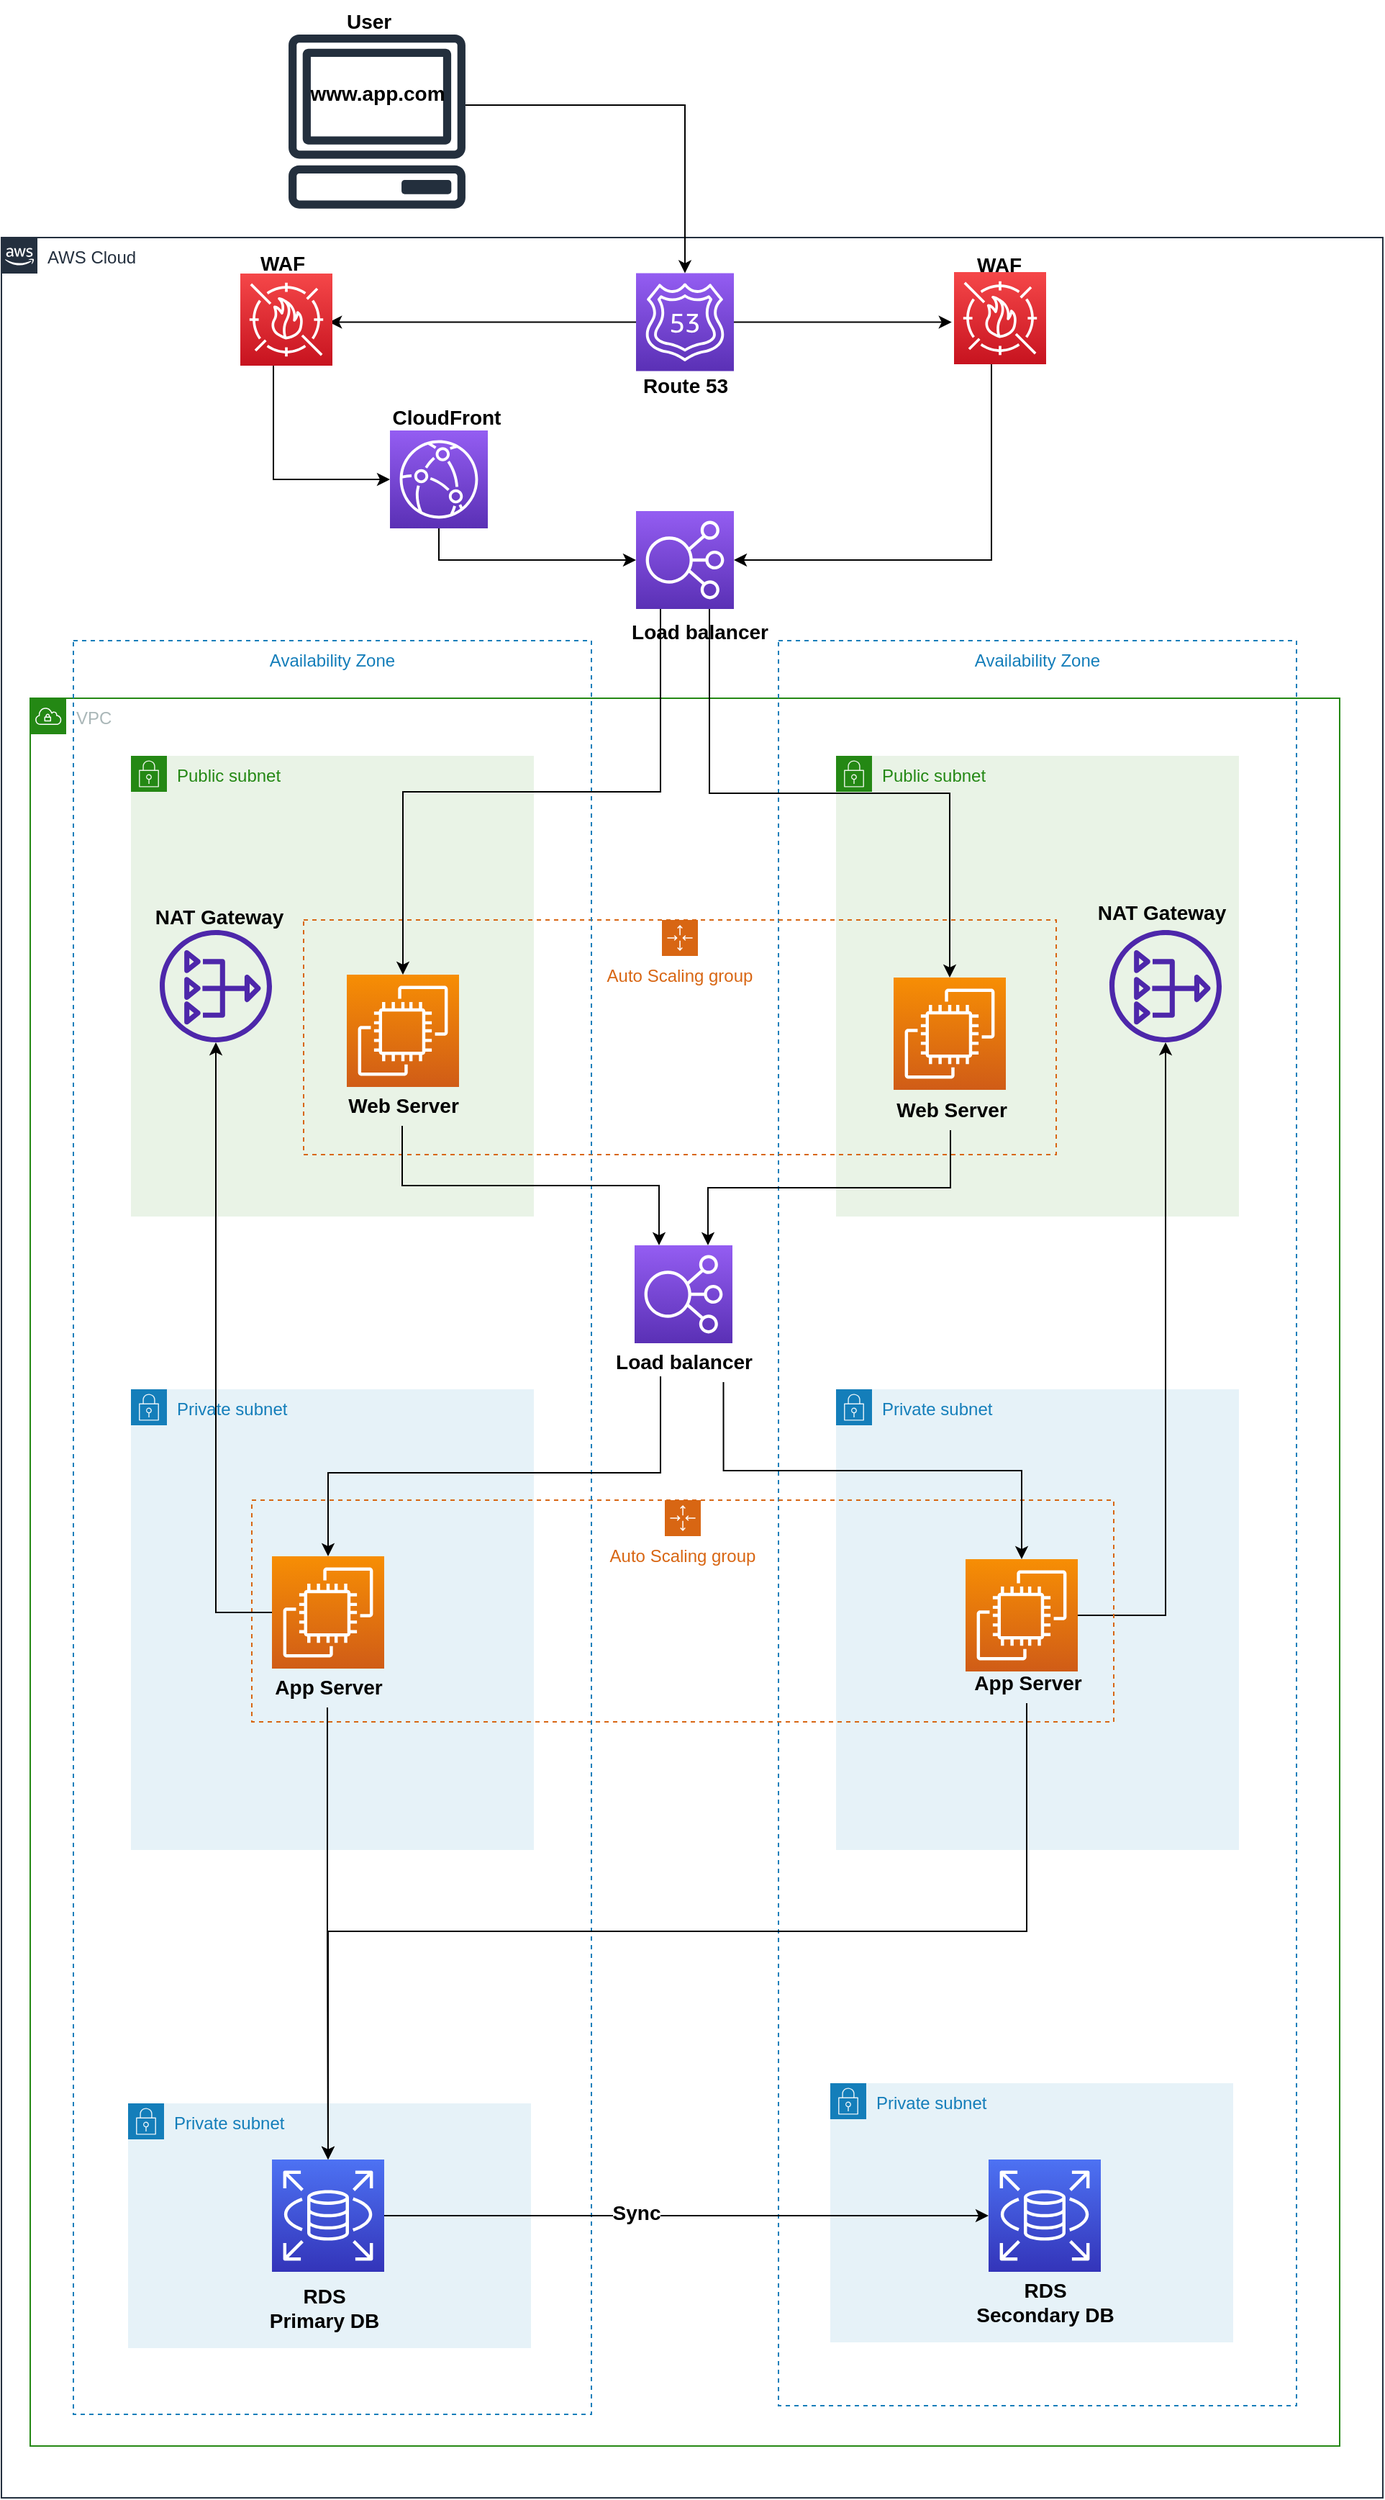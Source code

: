 <mxfile version="21.2.8" type="device">
  <diagram name="Page-1" id="9WA98a_Oizc-aBJSIqik">
    <mxGraphModel dx="1520" dy="924" grid="0" gridSize="10" guides="0" tooltips="1" connect="1" arrows="1" fold="1" page="0" pageScale="1" pageWidth="850" pageHeight="1100" math="0" shadow="0">
      <root>
        <mxCell id="0" />
        <mxCell id="1" parent="0" />
        <mxCell id="AoQbURMq3HvfSzOHLyI9-1" value="AWS Cloud" style="points=[[0,0],[0.25,0],[0.5,0],[0.75,0],[1,0],[1,0.25],[1,0.5],[1,0.75],[1,1],[0.75,1],[0.5,1],[0.25,1],[0,1],[0,0.75],[0,0.5],[0,0.25]];outlineConnect=0;gradientColor=none;html=1;whiteSpace=wrap;fontSize=12;fontStyle=0;container=1;pointerEvents=0;collapsible=0;recursiveResize=0;shape=mxgraph.aws4.group;grIcon=mxgraph.aws4.group_aws_cloud_alt;strokeColor=#232F3E;fillColor=none;verticalAlign=top;align=left;spacingLeft=30;fontColor=#232F3E;dashed=0;" parent="1" vertex="1">
          <mxGeometry x="-50" y="120" width="960" height="1570" as="geometry" />
        </mxCell>
        <mxCell id="AoQbURMq3HvfSzOHLyI9-8" value="Private subnet" style="points=[[0,0],[0.25,0],[0.5,0],[0.75,0],[1,0],[1,0.25],[1,0.5],[1,0.75],[1,1],[0.75,1],[0.5,1],[0.25,1],[0,1],[0,0.75],[0,0.5],[0,0.25]];outlineConnect=0;gradientColor=none;html=1;whiteSpace=wrap;fontSize=12;fontStyle=0;container=1;pointerEvents=0;collapsible=0;recursiveResize=0;shape=mxgraph.aws4.group;grIcon=mxgraph.aws4.group_security_group;grStroke=0;strokeColor=#147EBA;fillColor=#E6F2F8;verticalAlign=top;align=left;spacingLeft=30;fontColor=#147EBA;dashed=0;" parent="AoQbURMq3HvfSzOHLyI9-1" vertex="1">
          <mxGeometry x="90" y="800" width="280" height="320" as="geometry" />
        </mxCell>
        <mxCell id="AoQbURMq3HvfSzOHLyI9-7" value="Public subnet" style="points=[[0,0],[0.25,0],[0.5,0],[0.75,0],[1,0],[1,0.25],[1,0.5],[1,0.75],[1,1],[0.75,1],[0.5,1],[0.25,1],[0,1],[0,0.75],[0,0.5],[0,0.25]];outlineConnect=0;gradientColor=none;html=1;whiteSpace=wrap;fontSize=12;fontStyle=0;container=1;pointerEvents=0;collapsible=0;recursiveResize=0;shape=mxgraph.aws4.group;grIcon=mxgraph.aws4.group_security_group;grStroke=0;strokeColor=#248814;fillColor=#E9F3E6;verticalAlign=top;align=left;spacingLeft=30;fontColor=#248814;dashed=0;" parent="AoQbURMq3HvfSzOHLyI9-1" vertex="1">
          <mxGeometry x="90" y="360" width="280" height="320" as="geometry" />
        </mxCell>
        <mxCell id="AoQbURMq3HvfSzOHLyI9-11" value="" style="sketch=0;outlineConnect=0;fontColor=#232F3E;gradientColor=none;fillColor=#4D27AA;strokeColor=none;dashed=0;verticalLabelPosition=bottom;verticalAlign=top;align=center;html=1;fontSize=12;fontStyle=0;aspect=fixed;pointerEvents=1;shape=mxgraph.aws4.nat_gateway;" parent="AoQbURMq3HvfSzOHLyI9-7" vertex="1">
          <mxGeometry x="20" y="121" width="78" height="78" as="geometry" />
        </mxCell>
        <mxCell id="AoQbURMq3HvfSzOHLyI9-13" value="" style="sketch=0;points=[[0,0,0],[0.25,0,0],[0.5,0,0],[0.75,0,0],[1,0,0],[0,1,0],[0.25,1,0],[0.5,1,0],[0.75,1,0],[1,1,0],[0,0.25,0],[0,0.5,0],[0,0.75,0],[1,0.25,0],[1,0.5,0],[1,0.75,0]];outlineConnect=0;fontColor=#232F3E;gradientColor=#F78E04;gradientDirection=north;fillColor=#D05C17;strokeColor=#ffffff;dashed=0;verticalLabelPosition=bottom;verticalAlign=top;align=center;html=1;fontSize=12;fontStyle=0;aspect=fixed;shape=mxgraph.aws4.resourceIcon;resIcon=mxgraph.aws4.ec2;" parent="AoQbURMq3HvfSzOHLyI9-7" vertex="1">
          <mxGeometry x="150" y="152" width="78" height="78" as="geometry" />
        </mxCell>
        <mxCell id="AoQbURMq3HvfSzOHLyI9-2" value="VPC" style="points=[[0,0],[0.25,0],[0.5,0],[0.75,0],[1,0],[1,0.25],[1,0.5],[1,0.75],[1,1],[0.75,1],[0.5,1],[0.25,1],[0,1],[0,0.75],[0,0.5],[0,0.25]];outlineConnect=0;gradientColor=none;html=1;whiteSpace=wrap;fontSize=12;fontStyle=0;container=1;pointerEvents=0;collapsible=0;recursiveResize=0;shape=mxgraph.aws4.group;grIcon=mxgraph.aws4.group_vpc;strokeColor=#248814;fillColor=none;verticalAlign=top;align=left;spacingLeft=30;fontColor=#AAB7B8;dashed=0;" parent="AoQbURMq3HvfSzOHLyI9-1" vertex="1">
          <mxGeometry x="20" y="320" width="910" height="1214" as="geometry" />
        </mxCell>
        <mxCell id="AoQbURMq3HvfSzOHLyI9-6" value="Availability Zone" style="fillColor=none;strokeColor=#147EBA;dashed=1;verticalAlign=top;fontStyle=0;fontColor=#147EBA;whiteSpace=wrap;html=1;" parent="AoQbURMq3HvfSzOHLyI9-2" vertex="1">
          <mxGeometry x="520" y="-40" width="360" height="1226" as="geometry" />
        </mxCell>
        <mxCell id="AoQbURMq3HvfSzOHLyI9-9" value="Private subnet" style="points=[[0,0],[0.25,0],[0.5,0],[0.75,0],[1,0],[1,0.25],[1,0.5],[1,0.75],[1,1],[0.75,1],[0.5,1],[0.25,1],[0,1],[0,0.75],[0,0.5],[0,0.25]];outlineConnect=0;gradientColor=none;html=1;whiteSpace=wrap;fontSize=12;fontStyle=0;container=1;pointerEvents=0;collapsible=0;recursiveResize=0;shape=mxgraph.aws4.group;grIcon=mxgraph.aws4.group_security_group;grStroke=0;strokeColor=#147EBA;fillColor=#E6F2F8;verticalAlign=top;align=left;spacingLeft=30;fontColor=#147EBA;dashed=0;" parent="AoQbURMq3HvfSzOHLyI9-2" vertex="1">
          <mxGeometry x="560" y="480" width="280" height="320" as="geometry" />
        </mxCell>
        <mxCell id="AoQbURMq3HvfSzOHLyI9-10" value="Public subnet" style="points=[[0,0],[0.25,0],[0.5,0],[0.75,0],[1,0],[1,0.25],[1,0.5],[1,0.75],[1,1],[0.75,1],[0.5,1],[0.25,1],[0,1],[0,0.75],[0,0.5],[0,0.25]];outlineConnect=0;gradientColor=none;html=1;whiteSpace=wrap;fontSize=12;fontStyle=0;container=1;pointerEvents=0;collapsible=0;recursiveResize=0;shape=mxgraph.aws4.group;grIcon=mxgraph.aws4.group_security_group;grStroke=0;strokeColor=#248814;fillColor=#E9F3E6;verticalAlign=top;align=left;spacingLeft=30;fontColor=#248814;dashed=0;" parent="AoQbURMq3HvfSzOHLyI9-2" vertex="1">
          <mxGeometry x="560" y="40" width="280" height="320" as="geometry" />
        </mxCell>
        <mxCell id="AoQbURMq3HvfSzOHLyI9-12" value="" style="sketch=0;outlineConnect=0;fontColor=#232F3E;gradientColor=none;fillColor=#4D27AA;strokeColor=none;dashed=0;verticalLabelPosition=bottom;verticalAlign=top;align=center;html=1;fontSize=12;fontStyle=0;aspect=fixed;pointerEvents=1;shape=mxgraph.aws4.nat_gateway;" parent="AoQbURMq3HvfSzOHLyI9-10" vertex="1">
          <mxGeometry x="190" y="121" width="78" height="78" as="geometry" />
        </mxCell>
        <mxCell id="4SqeToWKOJceurVRJzmu-41" value="&lt;font style=&quot;font-size: 14px;&quot;&gt;&lt;b&gt;NAT Gateway&lt;br&gt;&lt;/b&gt;&lt;/font&gt;" style="text;html=1;align=center;verticalAlign=middle;resizable=0;points=[];autosize=1;strokeColor=none;fillColor=none;" vertex="1" parent="AoQbURMq3HvfSzOHLyI9-10">
          <mxGeometry x="172" y="94" width="107" height="29" as="geometry" />
        </mxCell>
        <mxCell id="AoQbURMq3HvfSzOHLyI9-14" value="" style="sketch=0;points=[[0,0,0],[0.25,0,0],[0.5,0,0],[0.75,0,0],[1,0,0],[0,1,0],[0.25,1,0],[0.5,1,0],[0.75,1,0],[1,1,0],[0,0.25,0],[0,0.5,0],[0,0.75,0],[1,0.25,0],[1,0.5,0],[1,0.75,0]];outlineConnect=0;fontColor=#232F3E;gradientColor=#F78E04;gradientDirection=north;fillColor=#D05C17;strokeColor=#ffffff;dashed=0;verticalLabelPosition=bottom;verticalAlign=top;align=center;html=1;fontSize=12;fontStyle=0;aspect=fixed;shape=mxgraph.aws4.resourceIcon;resIcon=mxgraph.aws4.ec2;" parent="AoQbURMq3HvfSzOHLyI9-2" vertex="1">
          <mxGeometry x="600" y="194" width="78" height="78" as="geometry" />
        </mxCell>
        <mxCell id="4SqeToWKOJceurVRJzmu-4" value="Private subnet" style="points=[[0,0],[0.25,0],[0.5,0],[0.75,0],[1,0],[1,0.25],[1,0.5],[1,0.75],[1,1],[0.75,1],[0.5,1],[0.25,1],[0,1],[0,0.75],[0,0.5],[0,0.25]];outlineConnect=0;gradientColor=none;html=1;whiteSpace=wrap;fontSize=12;fontStyle=0;container=1;pointerEvents=0;collapsible=0;recursiveResize=0;shape=mxgraph.aws4.group;grIcon=mxgraph.aws4.group_security_group;grStroke=0;strokeColor=#147EBA;fillColor=#E6F2F8;verticalAlign=top;align=left;spacingLeft=30;fontColor=#147EBA;dashed=0;" vertex="1" parent="AoQbURMq3HvfSzOHLyI9-2">
          <mxGeometry x="556" y="962" width="280" height="180" as="geometry" />
        </mxCell>
        <mxCell id="4SqeToWKOJceurVRJzmu-6" value="" style="sketch=0;points=[[0,0,0],[0.25,0,0],[0.5,0,0],[0.75,0,0],[1,0,0],[0,1,0],[0.25,1,0],[0.5,1,0],[0.75,1,0],[1,1,0],[0,0.25,0],[0,0.5,0],[0,0.75,0],[1,0.25,0],[1,0.5,0],[1,0.75,0]];outlineConnect=0;fontColor=#232F3E;gradientColor=#4D72F3;gradientDirection=north;fillColor=#3334B9;strokeColor=#ffffff;dashed=0;verticalLabelPosition=bottom;verticalAlign=top;align=center;html=1;fontSize=12;fontStyle=0;aspect=fixed;shape=mxgraph.aws4.resourceIcon;resIcon=mxgraph.aws4.rds;" vertex="1" parent="4SqeToWKOJceurVRJzmu-4">
          <mxGeometry x="110" y="53" width="78" height="78" as="geometry" />
        </mxCell>
        <mxCell id="4SqeToWKOJceurVRJzmu-27" style="edgeStyle=orthogonalEdgeStyle;rounded=0;orthogonalLoop=1;jettySize=auto;html=1;exitX=1;exitY=0.5;exitDx=0;exitDy=0;exitPerimeter=0;" edge="1" parent="AoQbURMq3HvfSzOHLyI9-2" source="AoQbURMq3HvfSzOHLyI9-16" target="AoQbURMq3HvfSzOHLyI9-12">
          <mxGeometry relative="1" as="geometry" />
        </mxCell>
        <mxCell id="AoQbURMq3HvfSzOHLyI9-16" value="" style="sketch=0;points=[[0,0,0],[0.25,0,0],[0.5,0,0],[0.75,0,0],[1,0,0],[0,1,0],[0.25,1,0],[0.5,1,0],[0.75,1,0],[1,1,0],[0,0.25,0],[0,0.5,0],[0,0.75,0],[1,0.25,0],[1,0.5,0],[1,0.75,0]];outlineConnect=0;fontColor=#232F3E;gradientColor=#F78E04;gradientDirection=north;fillColor=#D05C17;strokeColor=#ffffff;dashed=0;verticalLabelPosition=bottom;verticalAlign=top;align=center;html=1;fontSize=12;fontStyle=0;aspect=fixed;shape=mxgraph.aws4.resourceIcon;resIcon=mxgraph.aws4.ec2;" parent="AoQbURMq3HvfSzOHLyI9-2" vertex="1">
          <mxGeometry x="650" y="598" width="78" height="78" as="geometry" />
        </mxCell>
        <mxCell id="4SqeToWKOJceurVRJzmu-29" value="Auto Scaling group" style="points=[[0,0],[0.25,0],[0.5,0],[0.75,0],[1,0],[1,0.25],[1,0.5],[1,0.75],[1,1],[0.75,1],[0.5,1],[0.25,1],[0,1],[0,0.75],[0,0.5],[0,0.25]];outlineConnect=0;gradientColor=none;html=1;whiteSpace=wrap;fontSize=12;fontStyle=0;container=1;pointerEvents=0;collapsible=0;recursiveResize=0;shape=mxgraph.aws4.groupCenter;grIcon=mxgraph.aws4.group_auto_scaling_group;grStroke=1;strokeColor=#D86613;fillColor=none;verticalAlign=top;align=center;fontColor=#D86613;dashed=1;spacingTop=25;" vertex="1" parent="AoQbURMq3HvfSzOHLyI9-2">
          <mxGeometry x="190" y="154" width="523" height="163" as="geometry" />
        </mxCell>
        <mxCell id="4SqeToWKOJceurVRJzmu-30" value="Auto Scaling group" style="points=[[0,0],[0.25,0],[0.5,0],[0.75,0],[1,0],[1,0.25],[1,0.5],[1,0.75],[1,1],[0.75,1],[0.5,1],[0.25,1],[0,1],[0,0.75],[0,0.5],[0,0.25]];outlineConnect=0;gradientColor=none;html=1;whiteSpace=wrap;fontSize=12;fontStyle=0;container=1;pointerEvents=0;collapsible=0;recursiveResize=0;shape=mxgraph.aws4.groupCenter;grIcon=mxgraph.aws4.group_auto_scaling_group;grStroke=1;strokeColor=#D86613;fillColor=none;verticalAlign=top;align=center;fontColor=#D86613;dashed=1;spacingTop=25;" vertex="1" parent="AoQbURMq3HvfSzOHLyI9-2">
          <mxGeometry x="154" y="557" width="599" height="154" as="geometry" />
        </mxCell>
        <mxCell id="4SqeToWKOJceurVRJzmu-32" value="&lt;font style=&quot;font-size: 14px;&quot;&gt;&lt;b&gt;RDS&lt;br&gt;Secondary DB&lt;br&gt;&lt;/b&gt;&lt;/font&gt;" style="text;html=1;align=center;verticalAlign=middle;resizable=0;points=[];autosize=1;strokeColor=none;fillColor=none;" vertex="1" parent="AoQbURMq3HvfSzOHLyI9-2">
          <mxGeometry x="648" y="1091" width="114" height="46" as="geometry" />
        </mxCell>
        <mxCell id="4SqeToWKOJceurVRJzmu-34" value="&lt;font style=&quot;font-size: 14px;&quot;&gt;&lt;b&gt;App Server&lt;br&gt;&lt;/b&gt;&lt;/font&gt;" style="text;html=1;align=center;verticalAlign=middle;resizable=0;points=[];autosize=1;strokeColor=none;fillColor=none;" vertex="1" parent="AoQbURMq3HvfSzOHLyI9-2">
          <mxGeometry x="646" y="669" width="93" height="29" as="geometry" />
        </mxCell>
        <mxCell id="4SqeToWKOJceurVRJzmu-39" value="&lt;font style=&quot;font-size: 14px;&quot;&gt;&lt;b&gt;Web Server&lt;br&gt;&lt;/b&gt;&lt;/font&gt;" style="text;html=1;align=center;verticalAlign=middle;resizable=0;points=[];autosize=1;strokeColor=none;fillColor=none;" vertex="1" parent="AoQbURMq3HvfSzOHLyI9-2">
          <mxGeometry x="592" y="271" width="95" height="29" as="geometry" />
        </mxCell>
        <mxCell id="4SqeToWKOJceurVRJzmu-43" value="&lt;font style=&quot;font-size: 14px;&quot;&gt;&lt;b&gt;Load balancer&lt;br&gt;&lt;/b&gt;&lt;/font&gt;" style="text;html=1;align=center;verticalAlign=middle;resizable=0;points=[];autosize=1;strokeColor=none;fillColor=none;" vertex="1" parent="AoQbURMq3HvfSzOHLyI9-2">
          <mxGeometry x="397" y="446" width="113" height="29" as="geometry" />
        </mxCell>
        <mxCell id="4SqeToWKOJceurVRJzmu-21" style="edgeStyle=orthogonalEdgeStyle;rounded=0;orthogonalLoop=1;jettySize=auto;html=1;exitX=0.75;exitY=1;exitDx=0;exitDy=0;exitPerimeter=0;entryX=0.5;entryY=0;entryDx=0;entryDy=0;entryPerimeter=0;" edge="1" parent="AoQbURMq3HvfSzOHLyI9-2" source="4SqeToWKOJceurVRJzmu-43" target="AoQbURMq3HvfSzOHLyI9-16">
          <mxGeometry relative="1" as="geometry" />
        </mxCell>
        <mxCell id="AoQbURMq3HvfSzOHLyI9-5" value="Availability Zone" style="fillColor=none;strokeColor=#147EBA;dashed=1;verticalAlign=top;fontStyle=0;fontColor=#147EBA;whiteSpace=wrap;html=1;" parent="AoQbURMq3HvfSzOHLyI9-1" vertex="1">
          <mxGeometry x="50" y="280" width="360" height="1232" as="geometry" />
        </mxCell>
        <mxCell id="AoQbURMq3HvfSzOHLyI9-29" style="edgeStyle=orthogonalEdgeStyle;rounded=0;orthogonalLoop=1;jettySize=auto;html=1;entryX=1;entryY=0.5;entryDx=0;entryDy=0;entryPerimeter=0;" parent="AoQbURMq3HvfSzOHLyI9-1" target="AoQbURMq3HvfSzOHLyI9-20" edge="1">
          <mxGeometry relative="1" as="geometry">
            <Array as="points">
              <mxPoint x="688" y="224" />
            </Array>
            <mxPoint x="688" y="87.54" as="sourcePoint" />
          </mxGeometry>
        </mxCell>
        <mxCell id="4SqeToWKOJceurVRJzmu-16" style="edgeStyle=orthogonalEdgeStyle;rounded=0;orthogonalLoop=1;jettySize=auto;html=1;exitX=0.25;exitY=1;exitDx=0;exitDy=0;exitPerimeter=0;" edge="1" parent="AoQbURMq3HvfSzOHLyI9-1" source="AoQbURMq3HvfSzOHLyI9-20" target="AoQbURMq3HvfSzOHLyI9-13">
          <mxGeometry relative="1" as="geometry" />
        </mxCell>
        <mxCell id="4SqeToWKOJceurVRJzmu-17" style="edgeStyle=orthogonalEdgeStyle;rounded=0;orthogonalLoop=1;jettySize=auto;html=1;exitX=0.75;exitY=1;exitDx=0;exitDy=0;exitPerimeter=0;entryX=0.5;entryY=0;entryDx=0;entryDy=0;entryPerimeter=0;" edge="1" parent="AoQbURMq3HvfSzOHLyI9-1" source="AoQbURMq3HvfSzOHLyI9-20" target="AoQbURMq3HvfSzOHLyI9-14">
          <mxGeometry relative="1" as="geometry" />
        </mxCell>
        <mxCell id="AoQbURMq3HvfSzOHLyI9-20" value="" style="sketch=0;points=[[0,0,0],[0.25,0,0],[0.5,0,0],[0.75,0,0],[1,0,0],[0,1,0],[0.25,1,0],[0.5,1,0],[0.75,1,0],[1,1,0],[0,0.25,0],[0,0.5,0],[0,0.75,0],[1,0.25,0],[1,0.5,0],[1,0.75,0]];outlineConnect=0;fontColor=#232F3E;gradientColor=#945DF2;gradientDirection=north;fillColor=#5A30B5;strokeColor=#ffffff;dashed=0;verticalLabelPosition=bottom;verticalAlign=top;align=center;html=1;fontSize=12;fontStyle=0;aspect=fixed;shape=mxgraph.aws4.resourceIcon;resIcon=mxgraph.aws4.elastic_load_balancing;" parent="AoQbURMq3HvfSzOHLyI9-1" vertex="1">
          <mxGeometry x="441" y="190" width="68" height="68" as="geometry" />
        </mxCell>
        <mxCell id="AoQbURMq3HvfSzOHLyI9-30" style="edgeStyle=orthogonalEdgeStyle;rounded=0;orthogonalLoop=1;jettySize=auto;html=1;exitX=0.5;exitY=1;exitDx=0;exitDy=0;exitPerimeter=0;entryX=0;entryY=0.5;entryDx=0;entryDy=0;entryPerimeter=0;" parent="AoQbURMq3HvfSzOHLyI9-1" source="AoQbURMq3HvfSzOHLyI9-21" target="AoQbURMq3HvfSzOHLyI9-20" edge="1">
          <mxGeometry relative="1" as="geometry" />
        </mxCell>
        <mxCell id="AoQbURMq3HvfSzOHLyI9-31" style="edgeStyle=orthogonalEdgeStyle;rounded=0;orthogonalLoop=1;jettySize=auto;html=1;entryX=0;entryY=0.5;entryDx=0;entryDy=0;entryPerimeter=0;" parent="AoQbURMq3HvfSzOHLyI9-1" target="AoQbURMq3HvfSzOHLyI9-21" edge="1">
          <mxGeometry relative="1" as="geometry">
            <Array as="points">
              <mxPoint x="189" y="168" />
            </Array>
            <mxPoint x="189" y="87.54" as="sourcePoint" />
          </mxGeometry>
        </mxCell>
        <mxCell id="AoQbURMq3HvfSzOHLyI9-21" value="" style="sketch=0;points=[[0,0,0],[0.25,0,0],[0.5,0,0],[0.75,0,0],[1,0,0],[0,1,0],[0.25,1,0],[0.5,1,0],[0.75,1,0],[1,1,0],[0,0.25,0],[0,0.5,0],[0,0.75,0],[1,0.25,0],[1,0.5,0],[1,0.75,0]];outlineConnect=0;fontColor=#232F3E;gradientColor=#945DF2;gradientDirection=north;fillColor=#5A30B5;strokeColor=#ffffff;dashed=0;verticalLabelPosition=bottom;verticalAlign=top;align=center;html=1;fontSize=12;fontStyle=0;aspect=fixed;shape=mxgraph.aws4.resourceIcon;resIcon=mxgraph.aws4.cloudfront;" parent="AoQbURMq3HvfSzOHLyI9-1" vertex="1">
          <mxGeometry x="270" y="134" width="68" height="68" as="geometry" />
        </mxCell>
        <mxCell id="AoQbURMq3HvfSzOHLyI9-26" style="edgeStyle=orthogonalEdgeStyle;rounded=0;orthogonalLoop=1;jettySize=auto;html=1;exitX=0;exitY=0.5;exitDx=0;exitDy=0;exitPerimeter=0;" parent="AoQbURMq3HvfSzOHLyI9-1" source="AoQbURMq3HvfSzOHLyI9-24" edge="1">
          <mxGeometry relative="1" as="geometry">
            <mxPoint x="227.625" y="58.8" as="targetPoint" />
          </mxGeometry>
        </mxCell>
        <mxCell id="AoQbURMq3HvfSzOHLyI9-27" style="edgeStyle=orthogonalEdgeStyle;rounded=0;orthogonalLoop=1;jettySize=auto;html=1;exitX=1;exitY=0.5;exitDx=0;exitDy=0;exitPerimeter=0;" parent="AoQbURMq3HvfSzOHLyI9-1" source="AoQbURMq3HvfSzOHLyI9-24" edge="1">
          <mxGeometry relative="1" as="geometry">
            <mxPoint x="660.375" y="58.8" as="targetPoint" />
          </mxGeometry>
        </mxCell>
        <mxCell id="AoQbURMq3HvfSzOHLyI9-24" value="" style="sketch=0;points=[[0,0,0],[0.25,0,0],[0.5,0,0],[0.75,0,0],[1,0,0],[0,1,0],[0.25,1,0],[0.5,1,0],[0.75,1,0],[1,1,0],[0,0.25,0],[0,0.5,0],[0,0.75,0],[1,0.25,0],[1,0.5,0],[1,0.75,0]];outlineConnect=0;fontColor=#232F3E;gradientColor=#945DF2;gradientDirection=north;fillColor=#5A30B5;strokeColor=#ffffff;dashed=0;verticalLabelPosition=bottom;verticalAlign=top;align=center;html=1;fontSize=12;fontStyle=0;aspect=fixed;shape=mxgraph.aws4.resourceIcon;resIcon=mxgraph.aws4.route_53;" parent="AoQbURMq3HvfSzOHLyI9-1" vertex="1">
          <mxGeometry x="441" y="24.77" width="68" height="68" as="geometry" />
        </mxCell>
        <mxCell id="4SqeToWKOJceurVRJzmu-1" value="Private subnet" style="points=[[0,0],[0.25,0],[0.5,0],[0.75,0],[1,0],[1,0.25],[1,0.5],[1,0.75],[1,1],[0.75,1],[0.5,1],[0.25,1],[0,1],[0,0.75],[0,0.5],[0,0.25]];outlineConnect=0;gradientColor=none;html=1;whiteSpace=wrap;fontSize=12;fontStyle=0;container=1;pointerEvents=0;collapsible=0;recursiveResize=0;shape=mxgraph.aws4.group;grIcon=mxgraph.aws4.group_security_group;grStroke=0;strokeColor=#147EBA;fillColor=#E6F2F8;verticalAlign=top;align=left;spacingLeft=30;fontColor=#147EBA;dashed=0;" vertex="1" parent="AoQbURMq3HvfSzOHLyI9-1">
          <mxGeometry x="88" y="1296" width="280" height="170" as="geometry" />
        </mxCell>
        <mxCell id="4SqeToWKOJceurVRJzmu-3" value="" style="sketch=0;points=[[0,0,0],[0.25,0,0],[0.5,0,0],[0.75,0,0],[1,0,0],[0,1,0],[0.25,1,0],[0.5,1,0],[0.75,1,0],[1,1,0],[0,0.25,0],[0,0.5,0],[0,0.75,0],[1,0.25,0],[1,0.5,0],[1,0.75,0]];outlineConnect=0;fontColor=#232F3E;gradientColor=#4D72F3;gradientDirection=north;fillColor=#3334B9;strokeColor=#ffffff;dashed=0;verticalLabelPosition=bottom;verticalAlign=top;align=center;html=1;fontSize=12;fontStyle=0;aspect=fixed;shape=mxgraph.aws4.resourceIcon;resIcon=mxgraph.aws4.rds;" vertex="1" parent="4SqeToWKOJceurVRJzmu-1">
          <mxGeometry x="100" y="39" width="78" height="78" as="geometry" />
        </mxCell>
        <mxCell id="4SqeToWKOJceurVRJzmu-22" style="edgeStyle=orthogonalEdgeStyle;rounded=0;orthogonalLoop=1;jettySize=auto;html=1;exitX=0.5;exitY=1;exitDx=0;exitDy=0;exitPerimeter=0;entryX=0.5;entryY=0;entryDx=0;entryDy=0;entryPerimeter=0;" edge="1" parent="AoQbURMq3HvfSzOHLyI9-1" source="4SqeToWKOJceurVRJzmu-33" target="4SqeToWKOJceurVRJzmu-3">
          <mxGeometry relative="1" as="geometry" />
        </mxCell>
        <mxCell id="4SqeToWKOJceurVRJzmu-26" style="edgeStyle=orthogonalEdgeStyle;rounded=0;orthogonalLoop=1;jettySize=auto;html=1;exitX=0;exitY=0.5;exitDx=0;exitDy=0;exitPerimeter=0;" edge="1" parent="AoQbURMq3HvfSzOHLyI9-1" source="AoQbURMq3HvfSzOHLyI9-15" target="AoQbURMq3HvfSzOHLyI9-11">
          <mxGeometry relative="1" as="geometry" />
        </mxCell>
        <mxCell id="AoQbURMq3HvfSzOHLyI9-15" value="" style="sketch=0;points=[[0,0,0],[0.25,0,0],[0.5,0,0],[0.75,0,0],[1,0,0],[0,1,0],[0.25,1,0],[0.5,1,0],[0.75,1,0],[1,1,0],[0,0.25,0],[0,0.5,0],[0,0.75,0],[1,0.25,0],[1,0.5,0],[1,0.75,0]];outlineConnect=0;fontColor=#232F3E;gradientColor=#F78E04;gradientDirection=north;fillColor=#D05C17;strokeColor=#ffffff;dashed=0;verticalLabelPosition=bottom;verticalAlign=top;align=center;html=1;fontSize=12;fontStyle=0;aspect=fixed;shape=mxgraph.aws4.resourceIcon;resIcon=mxgraph.aws4.ec2;" parent="AoQbURMq3HvfSzOHLyI9-1" vertex="1">
          <mxGeometry x="188" y="916" width="78" height="78" as="geometry" />
        </mxCell>
        <mxCell id="4SqeToWKOJceurVRJzmu-23" style="edgeStyle=orthogonalEdgeStyle;rounded=0;orthogonalLoop=1;jettySize=auto;html=1;exitX=0.5;exitY=1;exitDx=0;exitDy=0;exitPerimeter=0;" edge="1" parent="AoQbURMq3HvfSzOHLyI9-1" source="4SqeToWKOJceurVRJzmu-34" target="4SqeToWKOJceurVRJzmu-3">
          <mxGeometry relative="1" as="geometry" />
        </mxCell>
        <mxCell id="4SqeToWKOJceurVRJzmu-24" style="edgeStyle=orthogonalEdgeStyle;rounded=0;orthogonalLoop=1;jettySize=auto;html=1;exitX=1;exitY=0.5;exitDx=0;exitDy=0;exitPerimeter=0;entryX=0;entryY=0.5;entryDx=0;entryDy=0;entryPerimeter=0;" edge="1" parent="AoQbURMq3HvfSzOHLyI9-1" source="4SqeToWKOJceurVRJzmu-3" target="4SqeToWKOJceurVRJzmu-6">
          <mxGeometry relative="1" as="geometry" />
        </mxCell>
        <mxCell id="4SqeToWKOJceurVRJzmu-56" value="&lt;font style=&quot;font-size: 14px;&quot;&gt;&lt;b&gt;Sync&lt;/b&gt;&lt;/font&gt;" style="edgeLabel;html=1;align=center;verticalAlign=middle;resizable=0;points=[];" vertex="1" connectable="0" parent="4SqeToWKOJceurVRJzmu-24">
          <mxGeometry x="-0.167" y="2" relative="1" as="geometry">
            <mxPoint as="offset" />
          </mxGeometry>
        </mxCell>
        <mxCell id="4SqeToWKOJceurVRJzmu-31" value="&lt;font style=&quot;font-size: 14px;&quot;&gt;&lt;b&gt;RDS&lt;br&gt;Primary DB&lt;br&gt;&lt;/b&gt;&lt;/font&gt;" style="text;html=1;align=center;verticalAlign=middle;resizable=0;points=[];autosize=1;strokeColor=none;fillColor=none;" vertex="1" parent="AoQbURMq3HvfSzOHLyI9-1">
          <mxGeometry x="177" y="1415" width="94" height="46" as="geometry" />
        </mxCell>
        <mxCell id="4SqeToWKOJceurVRJzmu-33" value="&lt;font style=&quot;font-size: 14px;&quot;&gt;&lt;b&gt;App Server&lt;br&gt;&lt;/b&gt;&lt;/font&gt;" style="text;html=1;align=center;verticalAlign=middle;resizable=0;points=[];autosize=1;strokeColor=none;fillColor=none;" vertex="1" parent="AoQbURMq3HvfSzOHLyI9-1">
          <mxGeometry x="180" y="992" width="93" height="29" as="geometry" />
        </mxCell>
        <mxCell id="4SqeToWKOJceurVRJzmu-42" value="&lt;font style=&quot;font-size: 14px;&quot;&gt;&lt;b&gt;NAT Gateway&lt;br&gt;&lt;/b&gt;&lt;/font&gt;" style="text;html=1;align=center;verticalAlign=middle;resizable=0;points=[];autosize=1;strokeColor=none;fillColor=none;" vertex="1" parent="AoQbURMq3HvfSzOHLyI9-1">
          <mxGeometry x="97" y="457" width="107" height="29" as="geometry" />
        </mxCell>
        <mxCell id="4SqeToWKOJceurVRJzmu-45" style="edgeStyle=orthogonalEdgeStyle;rounded=0;orthogonalLoop=1;jettySize=auto;html=1;exitX=0.363;exitY=0.862;exitDx=0;exitDy=0;exitPerimeter=0;entryX=0.5;entryY=0;entryDx=0;entryDy=0;entryPerimeter=0;" edge="1" parent="AoQbURMq3HvfSzOHLyI9-1" source="4SqeToWKOJceurVRJzmu-43" target="AoQbURMq3HvfSzOHLyI9-15">
          <mxGeometry relative="1" as="geometry">
            <Array as="points">
              <mxPoint x="458" y="858" />
              <mxPoint x="227" y="858" />
            </Array>
          </mxGeometry>
        </mxCell>
        <mxCell id="4SqeToWKOJceurVRJzmu-46" value="&lt;font style=&quot;font-size: 14px;&quot;&gt;&lt;b&gt;Load balancer&lt;br&gt;&lt;/b&gt;&lt;/font&gt;" style="text;html=1;align=center;verticalAlign=middle;resizable=0;points=[];autosize=1;strokeColor=none;fillColor=none;" vertex="1" parent="AoQbURMq3HvfSzOHLyI9-1">
          <mxGeometry x="428" y="259" width="113" height="29" as="geometry" />
        </mxCell>
        <mxCell id="4SqeToWKOJceurVRJzmu-48" value="&lt;font style=&quot;font-size: 14px;&quot;&gt;&lt;b&gt;CloudFront&lt;br&gt;&lt;/b&gt;&lt;/font&gt;" style="text;html=1;align=center;verticalAlign=middle;resizable=0;points=[];autosize=1;strokeColor=none;fillColor=none;" vertex="1" parent="AoQbURMq3HvfSzOHLyI9-1">
          <mxGeometry x="262" y="110" width="93" height="29" as="geometry" />
        </mxCell>
        <mxCell id="4SqeToWKOJceurVRJzmu-49" value="&lt;font style=&quot;font-size: 14px;&quot;&gt;&lt;b&gt;Route 53&lt;br&gt;&lt;/b&gt;&lt;/font&gt;" style="text;html=1;align=center;verticalAlign=middle;resizable=0;points=[];autosize=1;strokeColor=none;fillColor=none;" vertex="1" parent="AoQbURMq3HvfSzOHLyI9-1">
          <mxGeometry x="436" y="88" width="77" height="29" as="geometry" />
        </mxCell>
        <mxCell id="4SqeToWKOJceurVRJzmu-52" value="" style="sketch=0;points=[[0,0,0],[0.25,0,0],[0.5,0,0],[0.75,0,0],[1,0,0],[0,1,0],[0.25,1,0],[0.5,1,0],[0.75,1,0],[1,1,0],[0,0.25,0],[0,0.5,0],[0,0.75,0],[1,0.25,0],[1,0.5,0],[1,0.75,0]];outlineConnect=0;fontColor=#232F3E;gradientColor=#F54749;gradientDirection=north;fillColor=#C7131F;strokeColor=#ffffff;dashed=0;verticalLabelPosition=bottom;verticalAlign=top;align=center;html=1;fontSize=12;fontStyle=0;aspect=fixed;shape=mxgraph.aws4.resourceIcon;resIcon=mxgraph.aws4.waf;" vertex="1" parent="AoQbURMq3HvfSzOHLyI9-1">
          <mxGeometry x="166" y="25" width="64" height="64" as="geometry" />
        </mxCell>
        <mxCell id="4SqeToWKOJceurVRJzmu-53" value="" style="sketch=0;points=[[0,0,0],[0.25,0,0],[0.5,0,0],[0.75,0,0],[1,0,0],[0,1,0],[0.25,1,0],[0.5,1,0],[0.75,1,0],[1,1,0],[0,0.25,0],[0,0.5,0],[0,0.75,0],[1,0.25,0],[1,0.5,0],[1,0.75,0]];outlineConnect=0;fontColor=#232F3E;gradientColor=#F54749;gradientDirection=north;fillColor=#C7131F;strokeColor=#ffffff;dashed=0;verticalLabelPosition=bottom;verticalAlign=top;align=center;html=1;fontSize=12;fontStyle=0;aspect=fixed;shape=mxgraph.aws4.resourceIcon;resIcon=mxgraph.aws4.waf;" vertex="1" parent="AoQbURMq3HvfSzOHLyI9-1">
          <mxGeometry x="662" y="24" width="64" height="64" as="geometry" />
        </mxCell>
        <mxCell id="4SqeToWKOJceurVRJzmu-54" value="&lt;font style=&quot;font-size: 14px;&quot;&gt;&lt;b&gt;WAF&lt;br&gt;&lt;/b&gt;&lt;/font&gt;" style="text;html=1;align=center;verticalAlign=middle;resizable=0;points=[];autosize=1;strokeColor=none;fillColor=none;" vertex="1" parent="AoQbURMq3HvfSzOHLyI9-1">
          <mxGeometry x="170" y="3" width="49" height="29" as="geometry" />
        </mxCell>
        <mxCell id="4SqeToWKOJceurVRJzmu-55" value="&lt;font style=&quot;font-size: 14px;&quot;&gt;&lt;b&gt;WAF&lt;br&gt;&lt;/b&gt;&lt;/font&gt;" style="text;html=1;align=center;verticalAlign=middle;resizable=0;points=[];autosize=1;strokeColor=none;fillColor=none;" vertex="1" parent="AoQbURMq3HvfSzOHLyI9-1">
          <mxGeometry x="668" y="4" width="49" height="29" as="geometry" />
        </mxCell>
        <mxCell id="AoQbURMq3HvfSzOHLyI9-19" value="" style="sketch=0;points=[[0,0,0],[0.25,0,0],[0.5,0,0],[0.75,0,0],[1,0,0],[0,1,0],[0.25,1,0],[0.5,1,0],[0.75,1,0],[1,1,0],[0,0.25,0],[0,0.5,0],[0,0.75,0],[1,0.25,0],[1,0.5,0],[1,0.75,0]];outlineConnect=0;fontColor=#232F3E;gradientColor=#945DF2;gradientDirection=north;fillColor=#5A30B5;strokeColor=#ffffff;dashed=0;verticalLabelPosition=bottom;verticalAlign=top;align=center;html=1;fontSize=12;fontStyle=0;aspect=fixed;shape=mxgraph.aws4.resourceIcon;resIcon=mxgraph.aws4.elastic_load_balancing;" parent="1" vertex="1">
          <mxGeometry x="390" y="820" width="68" height="68" as="geometry" />
        </mxCell>
        <mxCell id="AoQbURMq3HvfSzOHLyI9-25" value="" style="sketch=0;outlineConnect=0;fontColor=#232F3E;gradientColor=none;fillColor=#232F3D;strokeColor=none;dashed=0;verticalLabelPosition=bottom;verticalAlign=top;align=center;html=1;fontSize=12;fontStyle=0;aspect=fixed;pointerEvents=1;shape=mxgraph.aws4.client;" parent="1" vertex="1">
          <mxGeometry x="149" y="-21" width="124" height="120.82" as="geometry" />
        </mxCell>
        <mxCell id="AoQbURMq3HvfSzOHLyI9-32" style="edgeStyle=orthogonalEdgeStyle;rounded=0;orthogonalLoop=1;jettySize=auto;html=1;entryX=0.5;entryY=0;entryDx=0;entryDy=0;entryPerimeter=0;" parent="1" source="AoQbURMq3HvfSzOHLyI9-25" target="AoQbURMq3HvfSzOHLyI9-24" edge="1">
          <mxGeometry relative="1" as="geometry">
            <Array as="points">
              <mxPoint x="425" y="28" />
            </Array>
          </mxGeometry>
        </mxCell>
        <mxCell id="4SqeToWKOJceurVRJzmu-18" style="edgeStyle=orthogonalEdgeStyle;rounded=0;orthogonalLoop=1;jettySize=auto;html=1;exitX=0.5;exitY=1;exitDx=0;exitDy=0;exitPerimeter=0;entryX=0.25;entryY=0;entryDx=0;entryDy=0;entryPerimeter=0;" edge="1" parent="1" source="4SqeToWKOJceurVRJzmu-37" target="AoQbURMq3HvfSzOHLyI9-19">
          <mxGeometry relative="1" as="geometry" />
        </mxCell>
        <mxCell id="4SqeToWKOJceurVRJzmu-19" style="edgeStyle=orthogonalEdgeStyle;rounded=0;orthogonalLoop=1;jettySize=auto;html=1;exitX=0.5;exitY=1;exitDx=0;exitDy=0;exitPerimeter=0;entryX=0.75;entryY=0;entryDx=0;entryDy=0;entryPerimeter=0;" edge="1" parent="1" source="4SqeToWKOJceurVRJzmu-39" target="AoQbURMq3HvfSzOHLyI9-19">
          <mxGeometry relative="1" as="geometry" />
        </mxCell>
        <mxCell id="4SqeToWKOJceurVRJzmu-37" value="&lt;font style=&quot;font-size: 14px;&quot;&gt;&lt;b&gt;Web Server&lt;br&gt;&lt;/b&gt;&lt;/font&gt;" style="text;html=1;align=center;verticalAlign=middle;resizable=0;points=[];autosize=1;strokeColor=none;fillColor=none;" vertex="1" parent="1">
          <mxGeometry x="181" y="708" width="95" height="29" as="geometry" />
        </mxCell>
        <mxCell id="4SqeToWKOJceurVRJzmu-50" value="&lt;font style=&quot;font-size: 14px;&quot;&gt;&lt;b&gt;User&amp;nbsp;&lt;br&gt;&lt;/b&gt;&lt;/font&gt;" style="text;html=1;align=center;verticalAlign=middle;resizable=0;points=[];autosize=1;strokeColor=none;fillColor=none;" vertex="1" parent="1">
          <mxGeometry x="180" y="-45" width="53" height="29" as="geometry" />
        </mxCell>
        <mxCell id="4SqeToWKOJceurVRJzmu-51" value="&lt;font style=&quot;font-size: 14px;&quot;&gt;&lt;b&gt;www.app.com&lt;br&gt;&lt;/b&gt;&lt;/font&gt;" style="text;html=1;align=center;verticalAlign=middle;resizable=0;points=[];autosize=1;strokeColor=none;fillColor=none;" vertex="1" parent="1">
          <mxGeometry x="155" y="5" width="112" height="29" as="geometry" />
        </mxCell>
      </root>
    </mxGraphModel>
  </diagram>
</mxfile>
